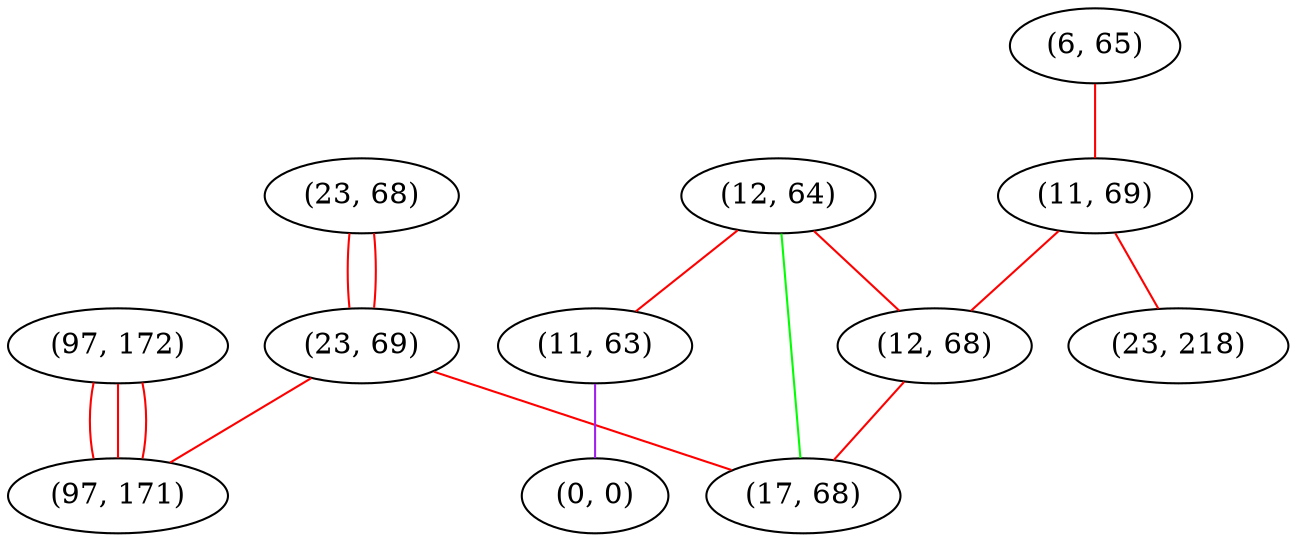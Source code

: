 graph "" {
"(23, 68)";
"(23, 69)";
"(97, 172)";
"(12, 64)";
"(11, 63)";
"(6, 65)";
"(11, 69)";
"(0, 0)";
"(12, 68)";
"(23, 218)";
"(97, 171)";
"(17, 68)";
"(23, 68)" -- "(23, 69)"  [color=red, key=0, weight=1];
"(23, 68)" -- "(23, 69)"  [color=red, key=1, weight=1];
"(23, 69)" -- "(97, 171)"  [color=red, key=0, weight=1];
"(23, 69)" -- "(17, 68)"  [color=red, key=0, weight=1];
"(97, 172)" -- "(97, 171)"  [color=red, key=0, weight=1];
"(97, 172)" -- "(97, 171)"  [color=red, key=1, weight=1];
"(97, 172)" -- "(97, 171)"  [color=red, key=2, weight=1];
"(12, 64)" -- "(11, 63)"  [color=red, key=0, weight=1];
"(12, 64)" -- "(12, 68)"  [color=red, key=0, weight=1];
"(12, 64)" -- "(17, 68)"  [color=green, key=0, weight=2];
"(11, 63)" -- "(0, 0)"  [color=purple, key=0, weight=4];
"(6, 65)" -- "(11, 69)"  [color=red, key=0, weight=1];
"(11, 69)" -- "(12, 68)"  [color=red, key=0, weight=1];
"(11, 69)" -- "(23, 218)"  [color=red, key=0, weight=1];
"(12, 68)" -- "(17, 68)"  [color=red, key=0, weight=1];
}
